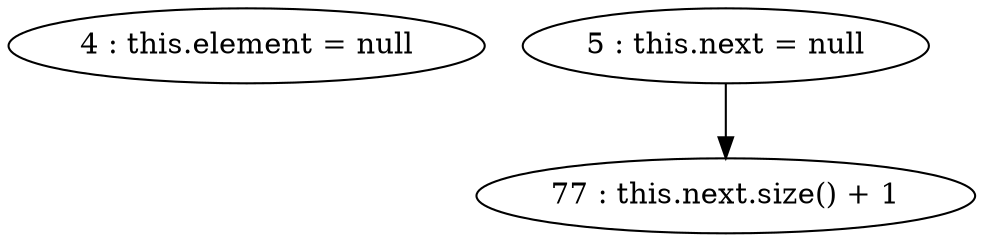 digraph G {
"4 : this.element = null"
"5 : this.next = null"
"5 : this.next = null" -> "77 : this.next.size() + 1"
"77 : this.next.size() + 1"
}